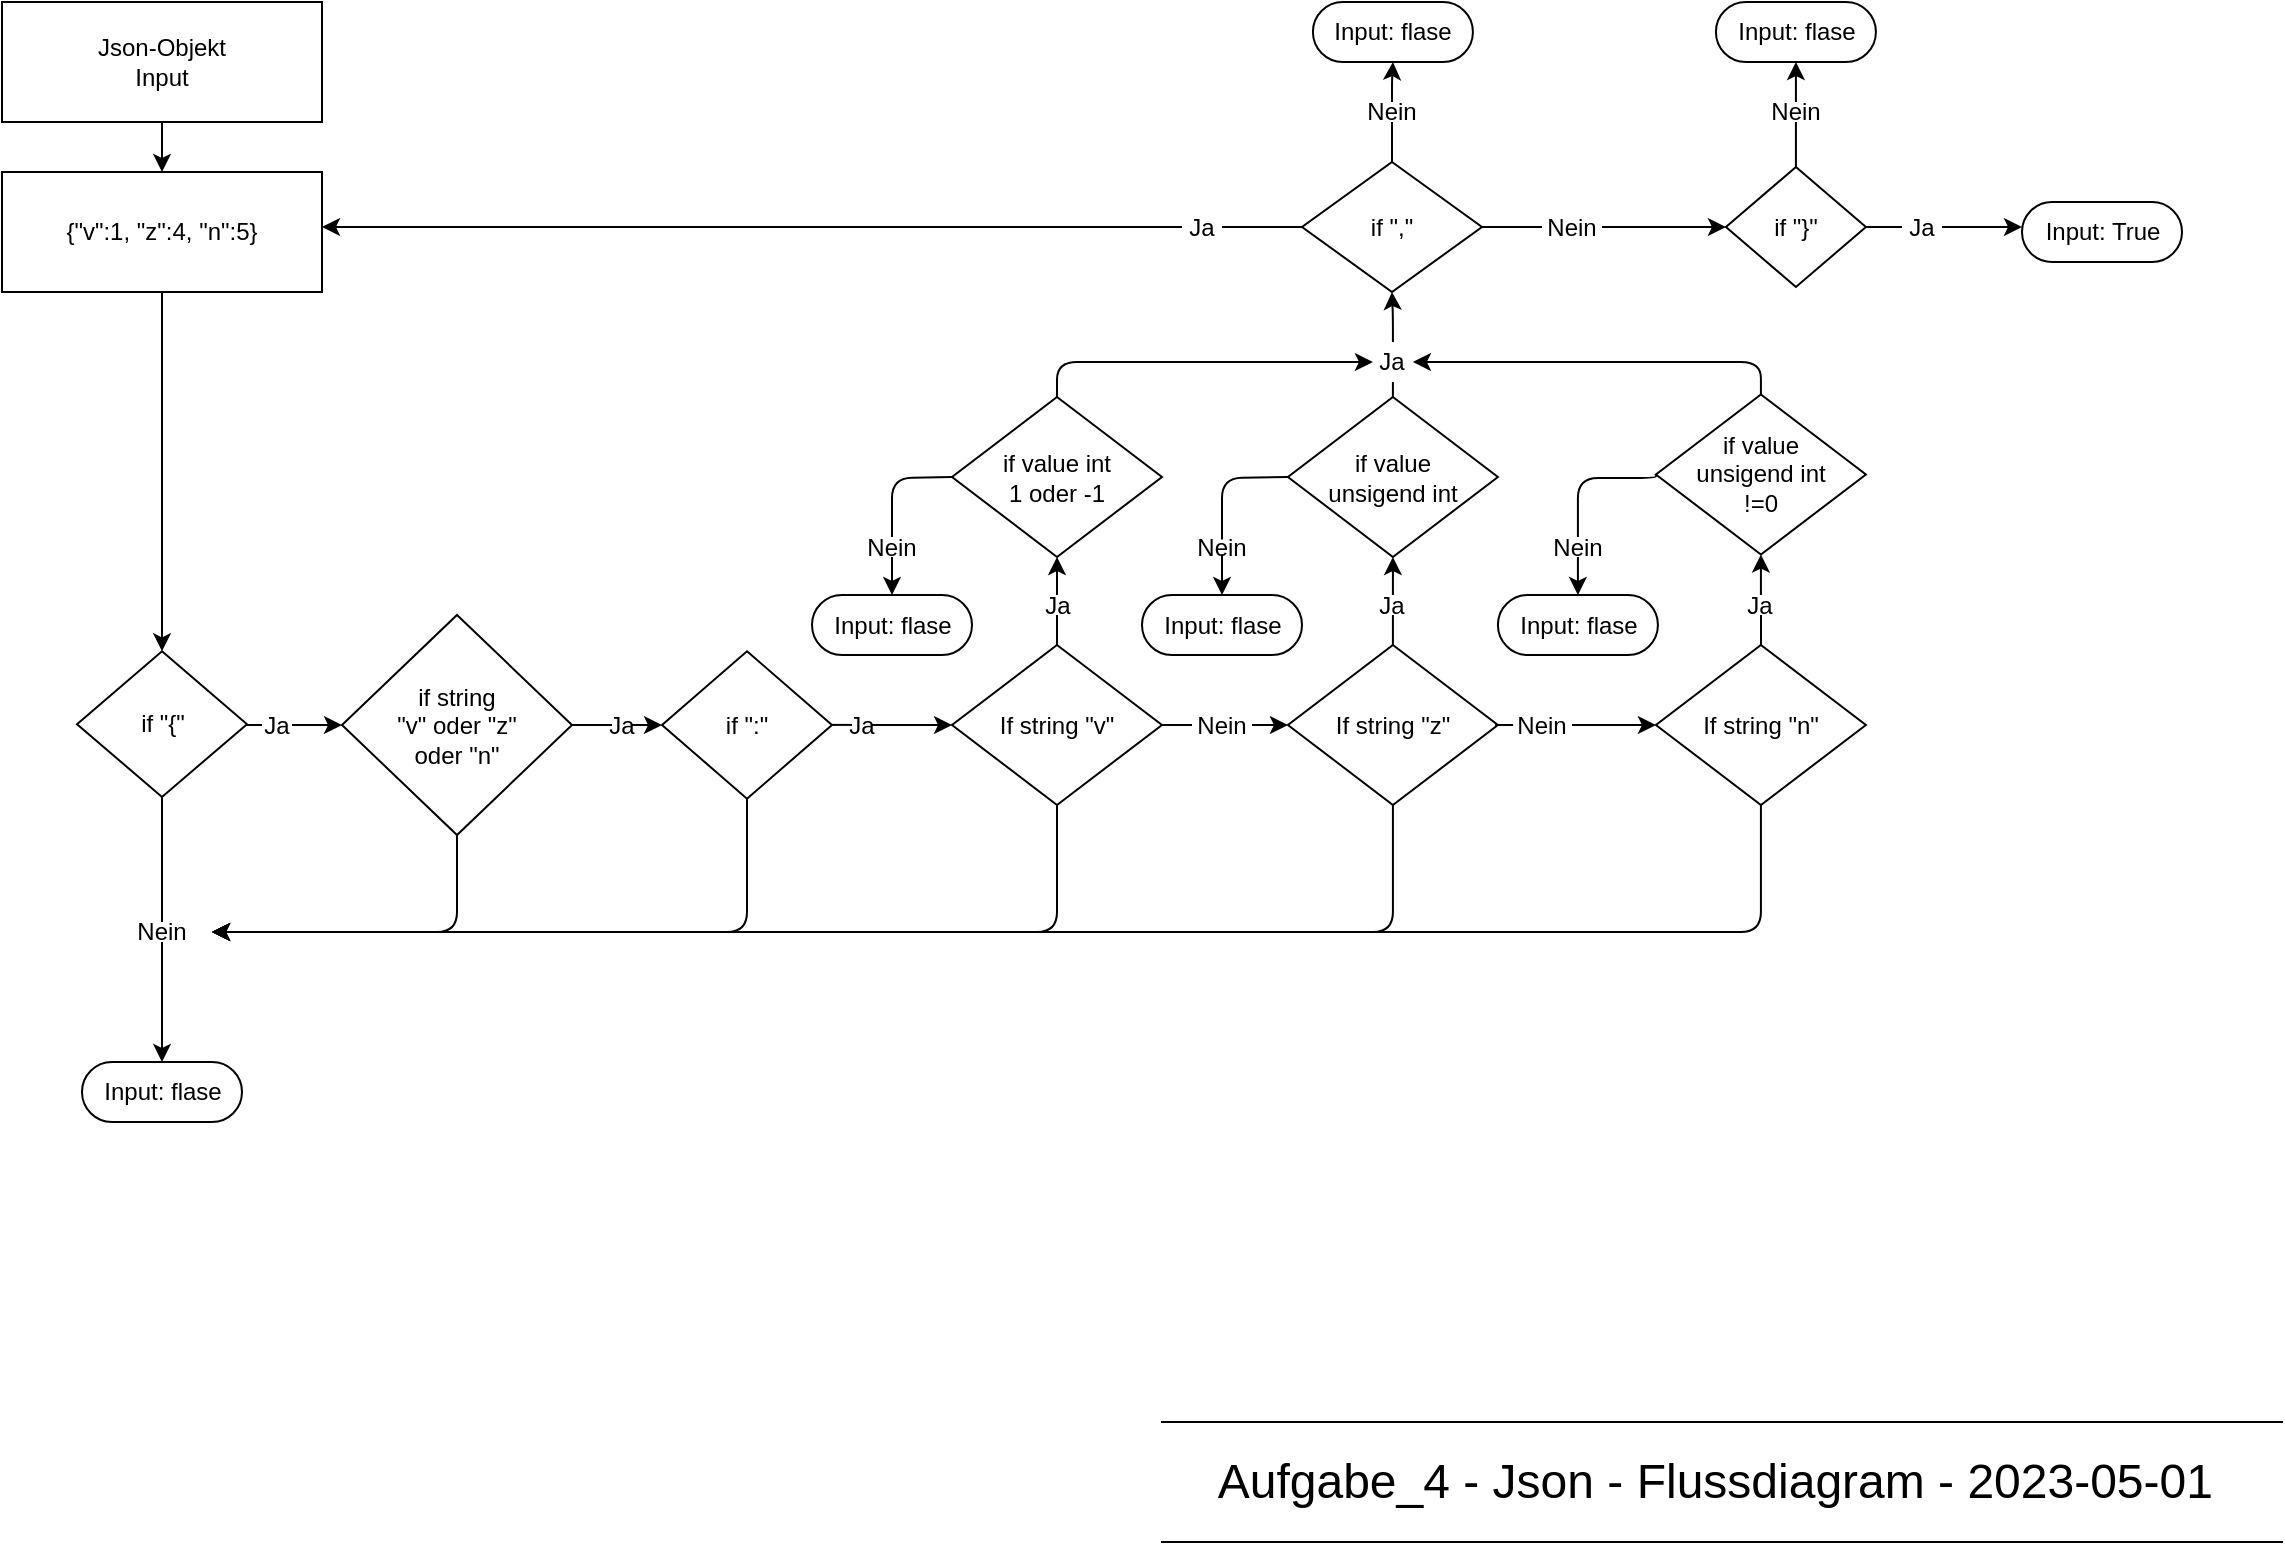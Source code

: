 <mxfile>
    <diagram id="oTXa9lyzck2OGtSuB8PW" name="Seite-1">
        <mxGraphModel dx="2333" dy="1078" grid="1" gridSize="10" guides="1" tooltips="1" connect="1" arrows="1" fold="1" page="1" pageScale="1" pageWidth="1169" pageHeight="827" math="0" shadow="0">
            <root>
                <mxCell id="0"/>
                <mxCell id="1" parent="0"/>
                <mxCell id="2" value="" style="edgeStyle=none;html=1;" edge="1" parent="1" source="3" target="5">
                    <mxGeometry relative="1" as="geometry"/>
                </mxCell>
                <mxCell id="3" value="Json-Objekt&lt;br&gt;Input" style="rounded=0;whiteSpace=wrap;html=1;" vertex="1" parent="1">
                    <mxGeometry x="20" y="10" width="160" height="60" as="geometry"/>
                </mxCell>
                <mxCell id="4" value="" style="edgeStyle=none;html=1;" edge="1" parent="1" source="5" target="13">
                    <mxGeometry relative="1" as="geometry"/>
                </mxCell>
                <mxCell id="5" value="&lt;div style=&quot;text-align: start;&quot;&gt;{&quot;v&quot;:1, &quot;z&quot;:4, &quot;n&quot;:5}&lt;/div&gt;" style="whiteSpace=wrap;html=1;rounded=0;" vertex="1" parent="1">
                    <mxGeometry x="20" y="95" width="160" height="60" as="geometry"/>
                </mxCell>
                <mxCell id="6" value="" style="edgeStyle=orthogonalEdgeStyle;html=1;startArrow=none;" edge="1" parent="1" source="40" target="31">
                    <mxGeometry relative="1" as="geometry"/>
                </mxCell>
                <mxCell id="7" value="" style="edgeStyle=orthogonalEdgeStyle;html=1;startArrow=none;" edge="1" parent="1" source="42" target="35">
                    <mxGeometry relative="1" as="geometry"/>
                </mxCell>
                <mxCell id="8" value="" style="edgeStyle=elbowEdgeStyle;elbow=vertical;html=1;entryX=1;entryY=0.5;entryDx=0;entryDy=0;" edge="1" parent="1" source="9" target="25">
                    <mxGeometry relative="1" as="geometry">
                        <mxPoint x="547.5" y="470" as="targetPoint"/>
                        <Array as="points">
                            <mxPoint x="160" y="475"/>
                            <mxPoint x="150" y="480"/>
                            <mxPoint x="150" y="480"/>
                            <mxPoint x="140" y="475"/>
                            <mxPoint x="150" y="470"/>
                            <mxPoint x="140" y="475"/>
                            <mxPoint x="140" y="480"/>
                            <mxPoint x="390" y="475"/>
                            <mxPoint x="350" y="470"/>
                        </Array>
                    </mxGeometry>
                </mxCell>
                <mxCell id="9" value="If string &quot;v&quot;" style="rhombus;whiteSpace=wrap;html=1;" vertex="1" parent="1">
                    <mxGeometry x="495" y="331.5" width="105" height="80" as="geometry"/>
                </mxCell>
                <mxCell id="10" value="Input: flase" style="html=1;dashed=0;whitespace=wrap;shape=mxgraph.dfd.start" vertex="1" parent="1">
                    <mxGeometry x="60" y="540" width="80" height="30" as="geometry"/>
                </mxCell>
                <mxCell id="11" value="" style="edgeStyle=none;html=1;startArrow=none;" edge="1" parent="1" source="25" target="10">
                    <mxGeometry relative="1" as="geometry"/>
                </mxCell>
                <mxCell id="12" value="" style="edgeStyle=elbowEdgeStyle;elbow=vertical;html=1;startArrow=none;" edge="1" parent="1" source="65" target="16">
                    <mxGeometry relative="1" as="geometry"/>
                </mxCell>
                <mxCell id="13" value="if &quot;{&quot;" style="rhombus;whiteSpace=wrap;html=1;" vertex="1" parent="1">
                    <mxGeometry x="57.5" y="334.64" width="85" height="72.86" as="geometry"/>
                </mxCell>
                <mxCell id="14" value="" style="edgeStyle=none;html=1;startArrow=none;" edge="1" parent="1" source="20" target="18">
                    <mxGeometry relative="1" as="geometry"/>
                </mxCell>
                <mxCell id="15" value="" style="edgeStyle=elbowEdgeStyle;elbow=vertical;html=1;entryX=1;entryY=0.5;entryDx=0;entryDy=0;" edge="1" parent="1" source="16" target="25">
                    <mxGeometry relative="1" as="geometry">
                        <mxPoint x="247.5" y="470" as="targetPoint"/>
                        <Array as="points">
                            <mxPoint x="160" y="475"/>
                            <mxPoint x="248" y="480"/>
                        </Array>
                    </mxGeometry>
                </mxCell>
                <mxCell id="16" value="if string&lt;br&gt;&quot;v&quot; oder &quot;z&quot;&lt;br&gt;oder &quot;n&quot;" style="rhombus;whiteSpace=wrap;html=1;" vertex="1" parent="1">
                    <mxGeometry x="190" y="316.5" width="115" height="110" as="geometry"/>
                </mxCell>
                <mxCell id="17" value="" style="edgeStyle=elbowEdgeStyle;elbow=vertical;html=1;entryX=1;entryY=0.5;entryDx=0;entryDy=0;" edge="1" parent="1" source="18" target="25">
                    <mxGeometry relative="1" as="geometry">
                        <mxPoint x="390" y="470" as="targetPoint"/>
                        <Array as="points">
                            <mxPoint x="260" y="475"/>
                        </Array>
                    </mxGeometry>
                </mxCell>
                <mxCell id="18" value="if &quot;:&quot;" style="rhombus;whiteSpace=wrap;html=1;" vertex="1" parent="1">
                    <mxGeometry x="350" y="334.64" width="85" height="73.72" as="geometry"/>
                </mxCell>
                <mxCell id="19" value="" style="edgeStyle=none;html=1;endArrow=none;exitX=1;exitY=0.5;exitDx=0;exitDy=0;" edge="1" parent="1" source="16" target="20">
                    <mxGeometry relative="1" as="geometry">
                        <mxPoint x="310" y="372" as="sourcePoint"/>
                        <mxPoint x="355" y="371.5" as="targetPoint"/>
                    </mxGeometry>
                </mxCell>
                <mxCell id="20" value="Ja" style="text;html=1;strokeColor=none;fillColor=none;align=center;verticalAlign=middle;whiteSpace=wrap;rounded=0;" vertex="1" parent="1">
                    <mxGeometry x="325" y="359" width="10" height="25" as="geometry"/>
                </mxCell>
                <mxCell id="21" value="" style="edgeStyle=orthogonalEdgeStyle;html=1;endArrow=none;" edge="1" parent="1" source="18" target="23">
                    <mxGeometry relative="1" as="geometry">
                        <mxPoint x="425" y="371.5" as="sourcePoint"/>
                        <mxPoint x="455" y="371.5" as="targetPoint"/>
                    </mxGeometry>
                </mxCell>
                <mxCell id="22" value="" style="edgeStyle=orthogonalEdgeStyle;html=1;" edge="1" parent="1" source="23" target="9">
                    <mxGeometry relative="1" as="geometry"/>
                </mxCell>
                <mxCell id="23" value="Ja" style="text;html=1;strokeColor=none;fillColor=none;align=center;verticalAlign=middle;whiteSpace=wrap;rounded=0;" vertex="1" parent="1">
                    <mxGeometry x="445" y="356.5" width="10" height="30" as="geometry"/>
                </mxCell>
                <mxCell id="24" value="" style="edgeStyle=none;html=1;endArrow=none;" edge="1" parent="1" source="13" target="25">
                    <mxGeometry relative="1" as="geometry">
                        <mxPoint x="105" y="270" as="sourcePoint"/>
                        <mxPoint x="105" y="530" as="targetPoint"/>
                    </mxGeometry>
                </mxCell>
                <mxCell id="25" value="Nein" style="text;html=1;strokeColor=none;fillColor=none;align=center;verticalAlign=middle;whiteSpace=wrap;rounded=0;" vertex="1" parent="1">
                    <mxGeometry x="75" y="470" width="50" height="10" as="geometry"/>
                </mxCell>
                <mxCell id="26" value="" style="edgeStyle=elbowEdgeStyle;elbow=vertical;html=1;startArrow=none;" edge="1" parent="1" source="80" target="69">
                    <mxGeometry relative="1" as="geometry"/>
                </mxCell>
                <mxCell id="27" value="" style="edgeStyle=elbowEdgeStyle;elbow=vertical;html=1;exitX=1;exitY=0.5;exitDx=0;exitDy=0;startArrow=none;" edge="1" parent="1" source="78" target="72">
                    <mxGeometry relative="1" as="geometry"/>
                </mxCell>
                <mxCell id="28" value="if &quot;,&quot;" style="rhombus;whiteSpace=wrap;html=1;" vertex="1" parent="1">
                    <mxGeometry x="670" y="90" width="90" height="65" as="geometry"/>
                </mxCell>
                <mxCell id="29" style="edgeStyle=elbowEdgeStyle;elbow=vertical;html=1;exitX=0.5;exitY=1;exitDx=0;exitDy=0;entryX=0.5;entryY=0.5;entryDx=0;entryDy=-15;entryPerimeter=0;startArrow=none;" edge="1" parent="1" source="57" target="55">
                    <mxGeometry relative="1" as="geometry">
                        <Array as="points"/>
                    </mxGeometry>
                </mxCell>
                <mxCell id="30" style="edgeStyle=elbowEdgeStyle;elbow=vertical;html=1;exitX=0.5;exitY=0;exitDx=0;exitDy=0;entryX=0;entryY=0.5;entryDx=0;entryDy=0;" edge="1" parent="1" source="31" target="84">
                    <mxGeometry relative="1" as="geometry">
                        <Array as="points">
                            <mxPoint x="670" y="190"/>
                        </Array>
                    </mxGeometry>
                </mxCell>
                <mxCell id="31" value="if value int&lt;br&gt;1 oder -1" style="rhombus;whiteSpace=wrap;html=1;" vertex="1" parent="1">
                    <mxGeometry x="495" y="207.5" width="105" height="80" as="geometry"/>
                </mxCell>
                <mxCell id="32" value="" style="edgeStyle=orthogonalEdgeStyle;html=1;startArrow=none;" edge="1" parent="1" source="44" target="38">
                    <mxGeometry relative="1" as="geometry"/>
                </mxCell>
                <mxCell id="33" value="" style="edgeStyle=elbowEdgeStyle;html=1;elbow=vertical;startArrow=none;" edge="1" parent="1" source="52" target="47">
                    <mxGeometry relative="1" as="geometry"/>
                </mxCell>
                <mxCell id="34" value="" style="edgeStyle=elbowEdgeStyle;elbow=vertical;html=1;entryX=1;entryY=0.5;entryDx=0;entryDy=0;" edge="1" parent="1" source="35" target="25">
                    <mxGeometry relative="1" as="geometry">
                        <mxPoint x="715" y="470" as="targetPoint"/>
                        <Array as="points">
                            <mxPoint x="150" y="475"/>
                            <mxPoint x="140" y="480"/>
                        </Array>
                    </mxGeometry>
                </mxCell>
                <mxCell id="35" value="If string &quot;z&quot;" style="rhombus;whiteSpace=wrap;html=1;" vertex="1" parent="1">
                    <mxGeometry x="662.96" y="331.5" width="105" height="80" as="geometry"/>
                </mxCell>
                <mxCell id="36" value="" style="edgeStyle=orthogonalEdgeStyle;html=1;startArrow=none;" edge="1" parent="1" source="54" target="50">
                    <mxGeometry relative="1" as="geometry"/>
                </mxCell>
                <mxCell id="37" style="edgeStyle=elbowEdgeStyle;elbow=vertical;html=1;exitX=0.5;exitY=1;exitDx=0;exitDy=0;entryX=1;entryY=0.5;entryDx=0;entryDy=0;" edge="1" parent="1" source="38" target="25">
                    <mxGeometry relative="1" as="geometry">
                        <Array as="points">
                            <mxPoint x="850" y="475"/>
                        </Array>
                        <mxPoint x="200" y="500" as="targetPoint"/>
                    </mxGeometry>
                </mxCell>
                <mxCell id="38" value="If string &quot;n&quot;" style="rhombus;whiteSpace=wrap;html=1;" vertex="1" parent="1">
                    <mxGeometry x="846.96" y="331.5" width="105" height="80" as="geometry"/>
                </mxCell>
                <mxCell id="39" value="" style="edgeStyle=orthogonalEdgeStyle;html=1;endArrow=none;" edge="1" parent="1" source="9" target="40">
                    <mxGeometry relative="1" as="geometry">
                        <mxPoint x="542.5" y="187.5" as="sourcePoint"/>
                        <mxPoint x="542.5" y="150" as="targetPoint"/>
                    </mxGeometry>
                </mxCell>
                <mxCell id="40" value="Ja" style="text;html=1;strokeColor=none;fillColor=none;align=center;verticalAlign=middle;whiteSpace=wrap;rounded=0;" vertex="1" parent="1">
                    <mxGeometry x="542.5" y="306.5" width="10" height="10" as="geometry"/>
                </mxCell>
                <mxCell id="41" value="" style="edgeStyle=orthogonalEdgeStyle;html=1;endArrow=none;" edge="1" parent="1" source="9" target="42">
                    <mxGeometry relative="1" as="geometry">
                        <mxPoint x="600" y="371.5" as="sourcePoint"/>
                        <mxPoint x="662.96" y="371.5" as="targetPoint"/>
                    </mxGeometry>
                </mxCell>
                <mxCell id="42" value="Nein" style="text;html=1;strokeColor=none;fillColor=none;align=center;verticalAlign=middle;whiteSpace=wrap;rounded=0;" vertex="1" parent="1">
                    <mxGeometry x="615" y="366.5" width="30" height="10" as="geometry"/>
                </mxCell>
                <mxCell id="43" value="" style="edgeStyle=orthogonalEdgeStyle;html=1;endArrow=none;" edge="1" parent="1" source="35" target="44">
                    <mxGeometry relative="1" as="geometry">
                        <mxPoint x="767.96" y="371.5" as="sourcePoint"/>
                        <mxPoint x="825" y="371.5" as="targetPoint"/>
                    </mxGeometry>
                </mxCell>
                <mxCell id="44" value="Nein" style="text;html=1;strokeColor=none;fillColor=none;align=center;verticalAlign=middle;whiteSpace=wrap;rounded=0;" vertex="1" parent="1">
                    <mxGeometry x="775" y="366.5" width="30" height="10" as="geometry"/>
                </mxCell>
                <mxCell id="45" style="edgeStyle=elbowEdgeStyle;elbow=vertical;html=1;entryX=0.5;entryY=0.5;entryDx=0;entryDy=-15;entryPerimeter=0;startArrow=none;exitX=0.5;exitY=1;exitDx=0;exitDy=0;" edge="1" parent="1" source="60" target="58">
                    <mxGeometry relative="1" as="geometry">
                        <mxPoint x="630" y="290" as="sourcePoint"/>
                        <Array as="points"/>
                    </mxGeometry>
                </mxCell>
                <mxCell id="46" value="" style="edgeStyle=elbowEdgeStyle;elbow=vertical;html=1;startArrow=none;" edge="1" parent="1" source="84" target="28">
                    <mxGeometry relative="1" as="geometry"/>
                </mxCell>
                <mxCell id="47" value="if value &lt;br&gt;unsigend int" style="rhombus;whiteSpace=wrap;html=1;" vertex="1" parent="1">
                    <mxGeometry x="662.96" y="207.5" width="105" height="80" as="geometry"/>
                </mxCell>
                <mxCell id="48" style="edgeStyle=elbowEdgeStyle;elbow=vertical;html=1;exitX=0.5;exitY=1;exitDx=0;exitDy=0;startArrow=none;" edge="1" parent="1" source="63" target="61">
                    <mxGeometry relative="1" as="geometry">
                        <Array as="points"/>
                    </mxGeometry>
                </mxCell>
                <mxCell id="49" style="edgeStyle=elbowEdgeStyle;elbow=vertical;html=1;exitX=0.5;exitY=0;exitDx=0;exitDy=0;entryX=1;entryY=0.5;entryDx=0;entryDy=0;" edge="1" parent="1" source="50" target="84">
                    <mxGeometry relative="1" as="geometry">
                        <Array as="points">
                            <mxPoint x="740" y="190"/>
                        </Array>
                    </mxGeometry>
                </mxCell>
                <mxCell id="50" value="if value&lt;br&gt;unsigend int&lt;br&gt;!=0" style="rhombus;whiteSpace=wrap;html=1;" vertex="1" parent="1">
                    <mxGeometry x="846.96" y="206.25" width="105" height="80" as="geometry"/>
                </mxCell>
                <mxCell id="51" value="" style="edgeStyle=elbowEdgeStyle;html=1;elbow=vertical;endArrow=none;" edge="1" parent="1" source="35" target="52">
                    <mxGeometry relative="1" as="geometry">
                        <mxPoint x="710.46" y="222.5" as="sourcePoint"/>
                        <mxPoint x="710.46" y="170" as="targetPoint"/>
                    </mxGeometry>
                </mxCell>
                <mxCell id="52" value="Ja" style="text;html=1;strokeColor=none;fillColor=none;align=center;verticalAlign=middle;whiteSpace=wrap;rounded=0;" vertex="1" parent="1">
                    <mxGeometry x="710.46" y="306.5" width="10" height="10" as="geometry"/>
                </mxCell>
                <mxCell id="53" value="" style="edgeStyle=orthogonalEdgeStyle;html=1;endArrow=none;" edge="1" parent="1" source="38" target="54">
                    <mxGeometry relative="1" as="geometry">
                        <mxPoint x="872.5" y="222.5" as="sourcePoint"/>
                        <mxPoint x="872.5" y="170" as="targetPoint"/>
                    </mxGeometry>
                </mxCell>
                <mxCell id="54" value="Ja" style="text;html=1;strokeColor=none;fillColor=none;align=center;verticalAlign=middle;whiteSpace=wrap;rounded=0;" vertex="1" parent="1">
                    <mxGeometry x="894.46" y="306.5" width="10" height="10" as="geometry"/>
                </mxCell>
                <mxCell id="55" value="Input: flase" style="html=1;dashed=0;whitespace=wrap;shape=mxgraph.dfd.start" vertex="1" parent="1">
                    <mxGeometry x="425" y="306.5" width="80" height="30" as="geometry"/>
                </mxCell>
                <mxCell id="56" value="" style="edgeStyle=elbowEdgeStyle;elbow=vertical;html=1;exitX=0;exitY=0.5;exitDx=0;exitDy=0;entryX=0.5;entryY=0;entryDx=0;entryDy=0;endArrow=none;" edge="1" parent="1" source="31" target="57">
                    <mxGeometry relative="1" as="geometry">
                        <mxPoint x="495" y="247.5" as="sourcePoint"/>
                        <mxPoint x="480" y="287.5" as="targetPoint"/>
                        <Array as="points">
                            <mxPoint x="470" y="248"/>
                        </Array>
                    </mxGeometry>
                </mxCell>
                <mxCell id="57" value="Nein" style="text;html=1;strokeColor=none;fillColor=none;align=center;verticalAlign=middle;whiteSpace=wrap;rounded=0;" vertex="1" parent="1">
                    <mxGeometry x="450" y="277.5" width="30" height="10" as="geometry"/>
                </mxCell>
                <mxCell id="58" value="Input: flase" style="html=1;dashed=0;whitespace=wrap;shape=mxgraph.dfd.start" vertex="1" parent="1">
                    <mxGeometry x="590" y="306.5" width="80" height="30" as="geometry"/>
                </mxCell>
                <mxCell id="59" value="" style="edgeStyle=elbowEdgeStyle;elbow=vertical;html=1;exitX=0;exitY=0.5;exitDx=0;exitDy=0;entryX=0.5;entryY=0;entryDx=0;entryDy=0;endArrow=none;" edge="1" parent="1" source="47" target="60">
                    <mxGeometry relative="1" as="geometry">
                        <mxPoint x="662.96" y="247.5" as="sourcePoint"/>
                        <mxPoint x="625" y="316.5" as="targetPoint"/>
                        <Array as="points">
                            <mxPoint x="630" y="248"/>
                        </Array>
                    </mxGeometry>
                </mxCell>
                <mxCell id="60" value="Nein" style="text;html=1;strokeColor=none;fillColor=none;align=center;verticalAlign=middle;whiteSpace=wrap;rounded=0;" vertex="1" parent="1">
                    <mxGeometry x="615" y="278.75" width="30" height="7.5" as="geometry"/>
                </mxCell>
                <mxCell id="61" value="Input: flase" style="html=1;dashed=0;whitespace=wrap;shape=mxgraph.dfd.start" vertex="1" parent="1">
                    <mxGeometry x="767.96" y="306.5" width="80" height="30" as="geometry"/>
                </mxCell>
                <mxCell id="62" value="" style="edgeStyle=elbowEdgeStyle;elbow=vertical;html=1;exitX=0;exitY=0.5;exitDx=0;exitDy=0;endArrow=none;" edge="1" parent="1" source="50" target="63">
                    <mxGeometry relative="1" as="geometry">
                        <mxPoint x="897.96" y="247.5" as="sourcePoint"/>
                        <mxPoint x="860" y="301.5" as="targetPoint"/>
                        <Array as="points">
                            <mxPoint x="860" y="248"/>
                        </Array>
                    </mxGeometry>
                </mxCell>
                <mxCell id="63" value="Nein" style="text;html=1;strokeColor=none;fillColor=none;align=center;verticalAlign=middle;whiteSpace=wrap;rounded=0;" vertex="1" parent="1">
                    <mxGeometry x="792.96" y="277.5" width="30" height="10" as="geometry"/>
                </mxCell>
                <mxCell id="64" value="" style="edgeStyle=elbowEdgeStyle;elbow=vertical;html=1;endArrow=none;" edge="1" parent="1" source="13" target="65">
                    <mxGeometry relative="1" as="geometry">
                        <mxPoint x="129.918" y="371.4" as="sourcePoint"/>
                        <mxPoint x="190.105" y="371.4" as="targetPoint"/>
                    </mxGeometry>
                </mxCell>
                <mxCell id="65" value="Ja" style="text;html=1;strokeColor=none;fillColor=none;align=center;verticalAlign=middle;whiteSpace=wrap;rounded=0;" vertex="1" parent="1">
                    <mxGeometry x="150" y="366.5" width="15" height="10" as="geometry"/>
                </mxCell>
                <mxCell id="66" value="" style="edgeStyle=elbowEdgeStyle;elbow=vertical;html=1;exitX=0;exitY=0.5;exitDx=0;exitDy=0;entryX=1;entryY=0.5;entryDx=0;entryDy=0;endArrow=none;" edge="1" parent="1" source="28" target="68">
                    <mxGeometry relative="1" as="geometry">
                        <mxPoint x="647.96" y="110" as="sourcePoint"/>
                        <mxPoint x="180" y="130" as="targetPoint"/>
                        <Array as="points"/>
                    </mxGeometry>
                </mxCell>
                <mxCell id="67" style="edgeStyle=elbowEdgeStyle;elbow=vertical;html=1;exitX=0;exitY=0.5;exitDx=0;exitDy=0;entryX=1;entryY=0.46;entryDx=0;entryDy=0;entryPerimeter=0;" edge="1" parent="1" source="68" target="5">
                    <mxGeometry relative="1" as="geometry"/>
                </mxCell>
                <mxCell id="68" value="Ja" style="text;html=1;strokeColor=none;fillColor=none;align=center;verticalAlign=middle;whiteSpace=wrap;rounded=0;" vertex="1" parent="1">
                    <mxGeometry x="610" y="112.5" width="20" height="20" as="geometry"/>
                </mxCell>
                <mxCell id="69" value="Input: flase" style="html=1;dashed=0;whitespace=wrap;shape=mxgraph.dfd.start" vertex="1" parent="1">
                    <mxGeometry x="675.46" y="10" width="80" height="30" as="geometry"/>
                </mxCell>
                <mxCell id="70" value="" style="edgeStyle=elbowEdgeStyle;elbow=vertical;html=1;startArrow=none;" edge="1" parent="1" source="82" target="73">
                    <mxGeometry relative="1" as="geometry"/>
                </mxCell>
                <mxCell id="71" value="" style="edgeStyle=elbowEdgeStyle;elbow=vertical;html=1;startArrow=none;" edge="1" parent="1" source="76" target="74">
                    <mxGeometry relative="1" as="geometry"/>
                </mxCell>
                <mxCell id="72" value="if &quot;}&quot;" style="rhombus;whiteSpace=wrap;html=1;" vertex="1" parent="1">
                    <mxGeometry x="881.96" y="92.5" width="70" height="60" as="geometry"/>
                </mxCell>
                <mxCell id="73" value="Input: flase" style="html=1;dashed=0;whitespace=wrap;shape=mxgraph.dfd.start" vertex="1" parent="1">
                    <mxGeometry x="876.96" y="10" width="80" height="30" as="geometry"/>
                </mxCell>
                <mxCell id="74" value="Input: True" style="html=1;dashed=0;whitespace=wrap;shape=mxgraph.dfd.start" vertex="1" parent="1">
                    <mxGeometry x="1030" y="110" width="80" height="30" as="geometry"/>
                </mxCell>
                <mxCell id="75" value="" style="edgeStyle=elbowEdgeStyle;elbow=vertical;html=1;endArrow=none;" edge="1" parent="1" source="72" target="76">
                    <mxGeometry relative="1" as="geometry">
                        <mxPoint x="951.849" y="110.095" as="sourcePoint"/>
                        <mxPoint x="1010" y="110.095" as="targetPoint"/>
                    </mxGeometry>
                </mxCell>
                <mxCell id="76" value="Ja" style="text;html=1;strokeColor=none;fillColor=none;align=center;verticalAlign=middle;whiteSpace=wrap;rounded=0;" vertex="1" parent="1">
                    <mxGeometry x="970" y="112.5" width="20" height="20" as="geometry"/>
                </mxCell>
                <mxCell id="77" value="" style="edgeStyle=elbowEdgeStyle;elbow=vertical;html=1;exitX=1;exitY=0.5;exitDx=0;exitDy=0;endArrow=none;" edge="1" parent="1" source="28" target="78">
                    <mxGeometry relative="1" as="geometry">
                        <mxPoint x="760" y="112.5" as="sourcePoint"/>
                        <mxPoint x="884.849" y="112.476" as="targetPoint"/>
                    </mxGeometry>
                </mxCell>
                <mxCell id="78" value="Nein" style="text;html=1;strokeColor=none;fillColor=none;align=center;verticalAlign=middle;whiteSpace=wrap;rounded=0;" vertex="1" parent="1">
                    <mxGeometry x="790" y="117.5" width="30" height="10" as="geometry"/>
                </mxCell>
                <mxCell id="79" value="" style="edgeStyle=elbowEdgeStyle;elbow=vertical;html=1;endArrow=none;" edge="1" parent="1" source="28" target="80">
                    <mxGeometry relative="1" as="geometry">
                        <mxPoint x="715" y="80" as="sourcePoint"/>
                        <mxPoint x="715.46" y="40" as="targetPoint"/>
                    </mxGeometry>
                </mxCell>
                <mxCell id="80" value="Nein" style="text;html=1;strokeColor=none;fillColor=none;align=center;verticalAlign=middle;whiteSpace=wrap;rounded=0;" vertex="1" parent="1">
                    <mxGeometry x="700" y="60" width="30" height="10" as="geometry"/>
                </mxCell>
                <mxCell id="81" value="" style="edgeStyle=elbowEdgeStyle;elbow=vertical;html=1;endArrow=none;" edge="1" parent="1" source="72" target="82">
                    <mxGeometry relative="1" as="geometry">
                        <mxPoint x="916.96" y="80" as="sourcePoint"/>
                        <mxPoint x="916.96" y="40" as="targetPoint"/>
                    </mxGeometry>
                </mxCell>
                <mxCell id="82" value="Nein" style="text;html=1;strokeColor=none;fillColor=none;align=center;verticalAlign=middle;whiteSpace=wrap;rounded=0;" vertex="1" parent="1">
                    <mxGeometry x="901.96" y="60" width="30" height="10" as="geometry"/>
                </mxCell>
                <mxCell id="83" value="" style="edgeStyle=elbowEdgeStyle;elbow=vertical;html=1;endArrow=none;" edge="1" parent="1" source="47" target="84">
                    <mxGeometry relative="1" as="geometry">
                        <mxPoint x="715.46" y="207.5" as="sourcePoint"/>
                        <mxPoint x="715" y="155" as="targetPoint"/>
                    </mxGeometry>
                </mxCell>
                <mxCell id="84" value="Ja" style="text;html=1;strokeColor=none;fillColor=none;align=center;verticalAlign=middle;whiteSpace=wrap;rounded=0;" vertex="1" parent="1">
                    <mxGeometry x="705.46" y="180" width="20" height="20" as="geometry"/>
                </mxCell>
                <mxCell id="85" value="&lt;font style=&quot;font-size: 24px;&quot;&gt;Aufgabe_4 - Json - Flussdiagram - 2023-05-01&amp;nbsp;&lt;/font&gt;" style="shape=partialRectangle;whiteSpace=wrap;html=1;left=0;right=0;fillColor=none;fontFamily=Helvetica;" vertex="1" parent="1">
                    <mxGeometry x="600" y="720" width="560" height="60" as="geometry"/>
                </mxCell>
            </root>
        </mxGraphModel>
    </diagram>
</mxfile>